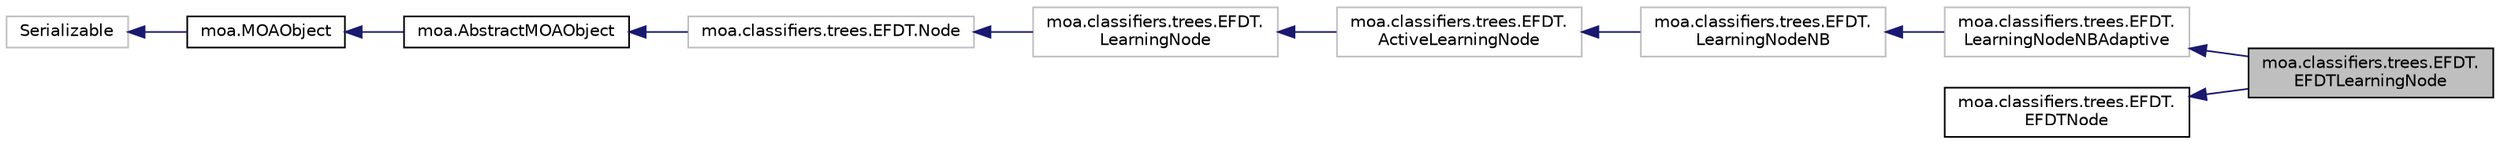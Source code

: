 digraph "moa.classifiers.trees.EFDT.EFDTLearningNode"
{
 // LATEX_PDF_SIZE
  edge [fontname="Helvetica",fontsize="10",labelfontname="Helvetica",labelfontsize="10"];
  node [fontname="Helvetica",fontsize="10",shape=record];
  rankdir="LR";
  Node1 [label="moa.classifiers.trees.EFDT.\lEFDTLearningNode",height=0.2,width=0.4,color="black", fillcolor="grey75", style="filled", fontcolor="black",tooltip=" "];
  Node2 -> Node1 [dir="back",color="midnightblue",fontsize="10",style="solid"];
  Node2 [label="moa.classifiers.trees.EFDT.\lLearningNodeNBAdaptive",height=0.2,width=0.4,color="grey75", fillcolor="white", style="filled",tooltip=" "];
  Node3 -> Node2 [dir="back",color="midnightblue",fontsize="10",style="solid"];
  Node3 [label="moa.classifiers.trees.EFDT.\lLearningNodeNB",height=0.2,width=0.4,color="grey75", fillcolor="white", style="filled",tooltip=" "];
  Node4 -> Node3 [dir="back",color="midnightblue",fontsize="10",style="solid"];
  Node4 [label="moa.classifiers.trees.EFDT.\lActiveLearningNode",height=0.2,width=0.4,color="grey75", fillcolor="white", style="filled",tooltip=" "];
  Node5 -> Node4 [dir="back",color="midnightblue",fontsize="10",style="solid"];
  Node5 [label="moa.classifiers.trees.EFDT.\lLearningNode",height=0.2,width=0.4,color="grey75", fillcolor="white", style="filled",tooltip=" "];
  Node6 -> Node5 [dir="back",color="midnightblue",fontsize="10",style="solid"];
  Node6 [label="moa.classifiers.trees.EFDT.Node",height=0.2,width=0.4,color="grey75", fillcolor="white", style="filled",tooltip=" "];
  Node7 -> Node6 [dir="back",color="midnightblue",fontsize="10",style="solid"];
  Node7 [label="moa.AbstractMOAObject",height=0.2,width=0.4,color="black", fillcolor="white", style="filled",URL="$classmoa_1_1_abstract_m_o_a_object.html",tooltip=" "];
  Node8 -> Node7 [dir="back",color="midnightblue",fontsize="10",style="solid"];
  Node8 [label="moa.MOAObject",height=0.2,width=0.4,color="black", fillcolor="white", style="filled",URL="$interfacemoa_1_1_m_o_a_object.html",tooltip=" "];
  Node9 -> Node8 [dir="back",color="midnightblue",fontsize="10",style="solid"];
  Node9 [label="Serializable",height=0.2,width=0.4,color="grey75", fillcolor="white", style="filled",tooltip=" "];
  Node10 -> Node1 [dir="back",color="midnightblue",fontsize="10",style="solid"];
  Node10 [label="moa.classifiers.trees.EFDT.\lEFDTNode",height=0.2,width=0.4,color="black", fillcolor="white", style="filled",URL="$interfacemoa_1_1classifiers_1_1trees_1_1_e_f_d_t_1_1_e_f_d_t_node.html",tooltip=" "];
}
